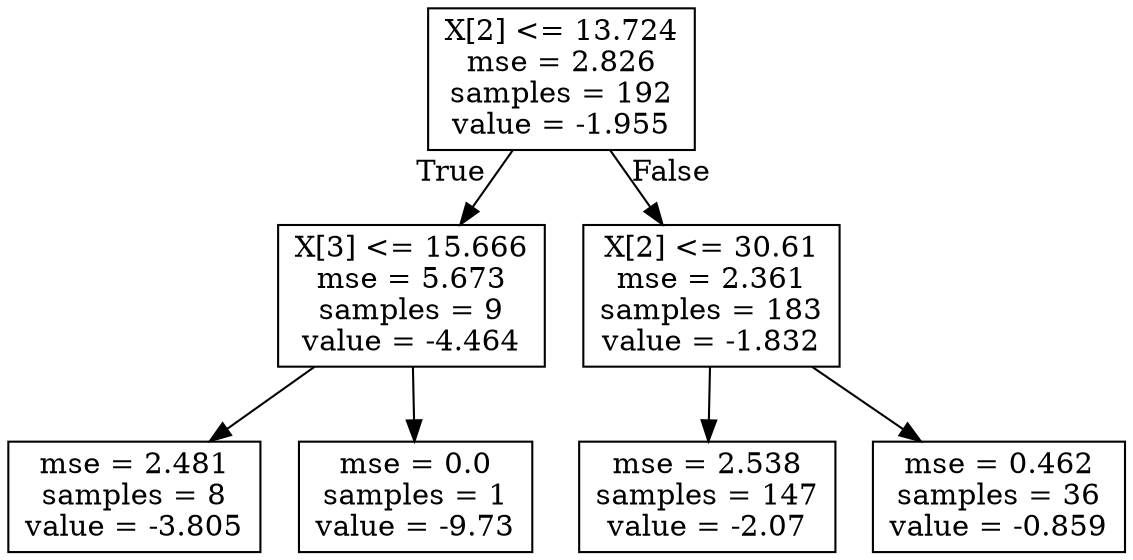 digraph Tree {
node [shape=box] ;
0 [label="X[2] <= 13.724\nmse = 2.826\nsamples = 192\nvalue = -1.955"] ;
1 [label="X[3] <= 15.666\nmse = 5.673\nsamples = 9\nvalue = -4.464"] ;
0 -> 1 [labeldistance=2.5, labelangle=45, headlabel="True"] ;
2 [label="mse = 2.481\nsamples = 8\nvalue = -3.805"] ;
1 -> 2 ;
3 [label="mse = 0.0\nsamples = 1\nvalue = -9.73"] ;
1 -> 3 ;
4 [label="X[2] <= 30.61\nmse = 2.361\nsamples = 183\nvalue = -1.832"] ;
0 -> 4 [labeldistance=2.5, labelangle=-45, headlabel="False"] ;
5 [label="mse = 2.538\nsamples = 147\nvalue = -2.07"] ;
4 -> 5 ;
6 [label="mse = 0.462\nsamples = 36\nvalue = -0.859"] ;
4 -> 6 ;
}